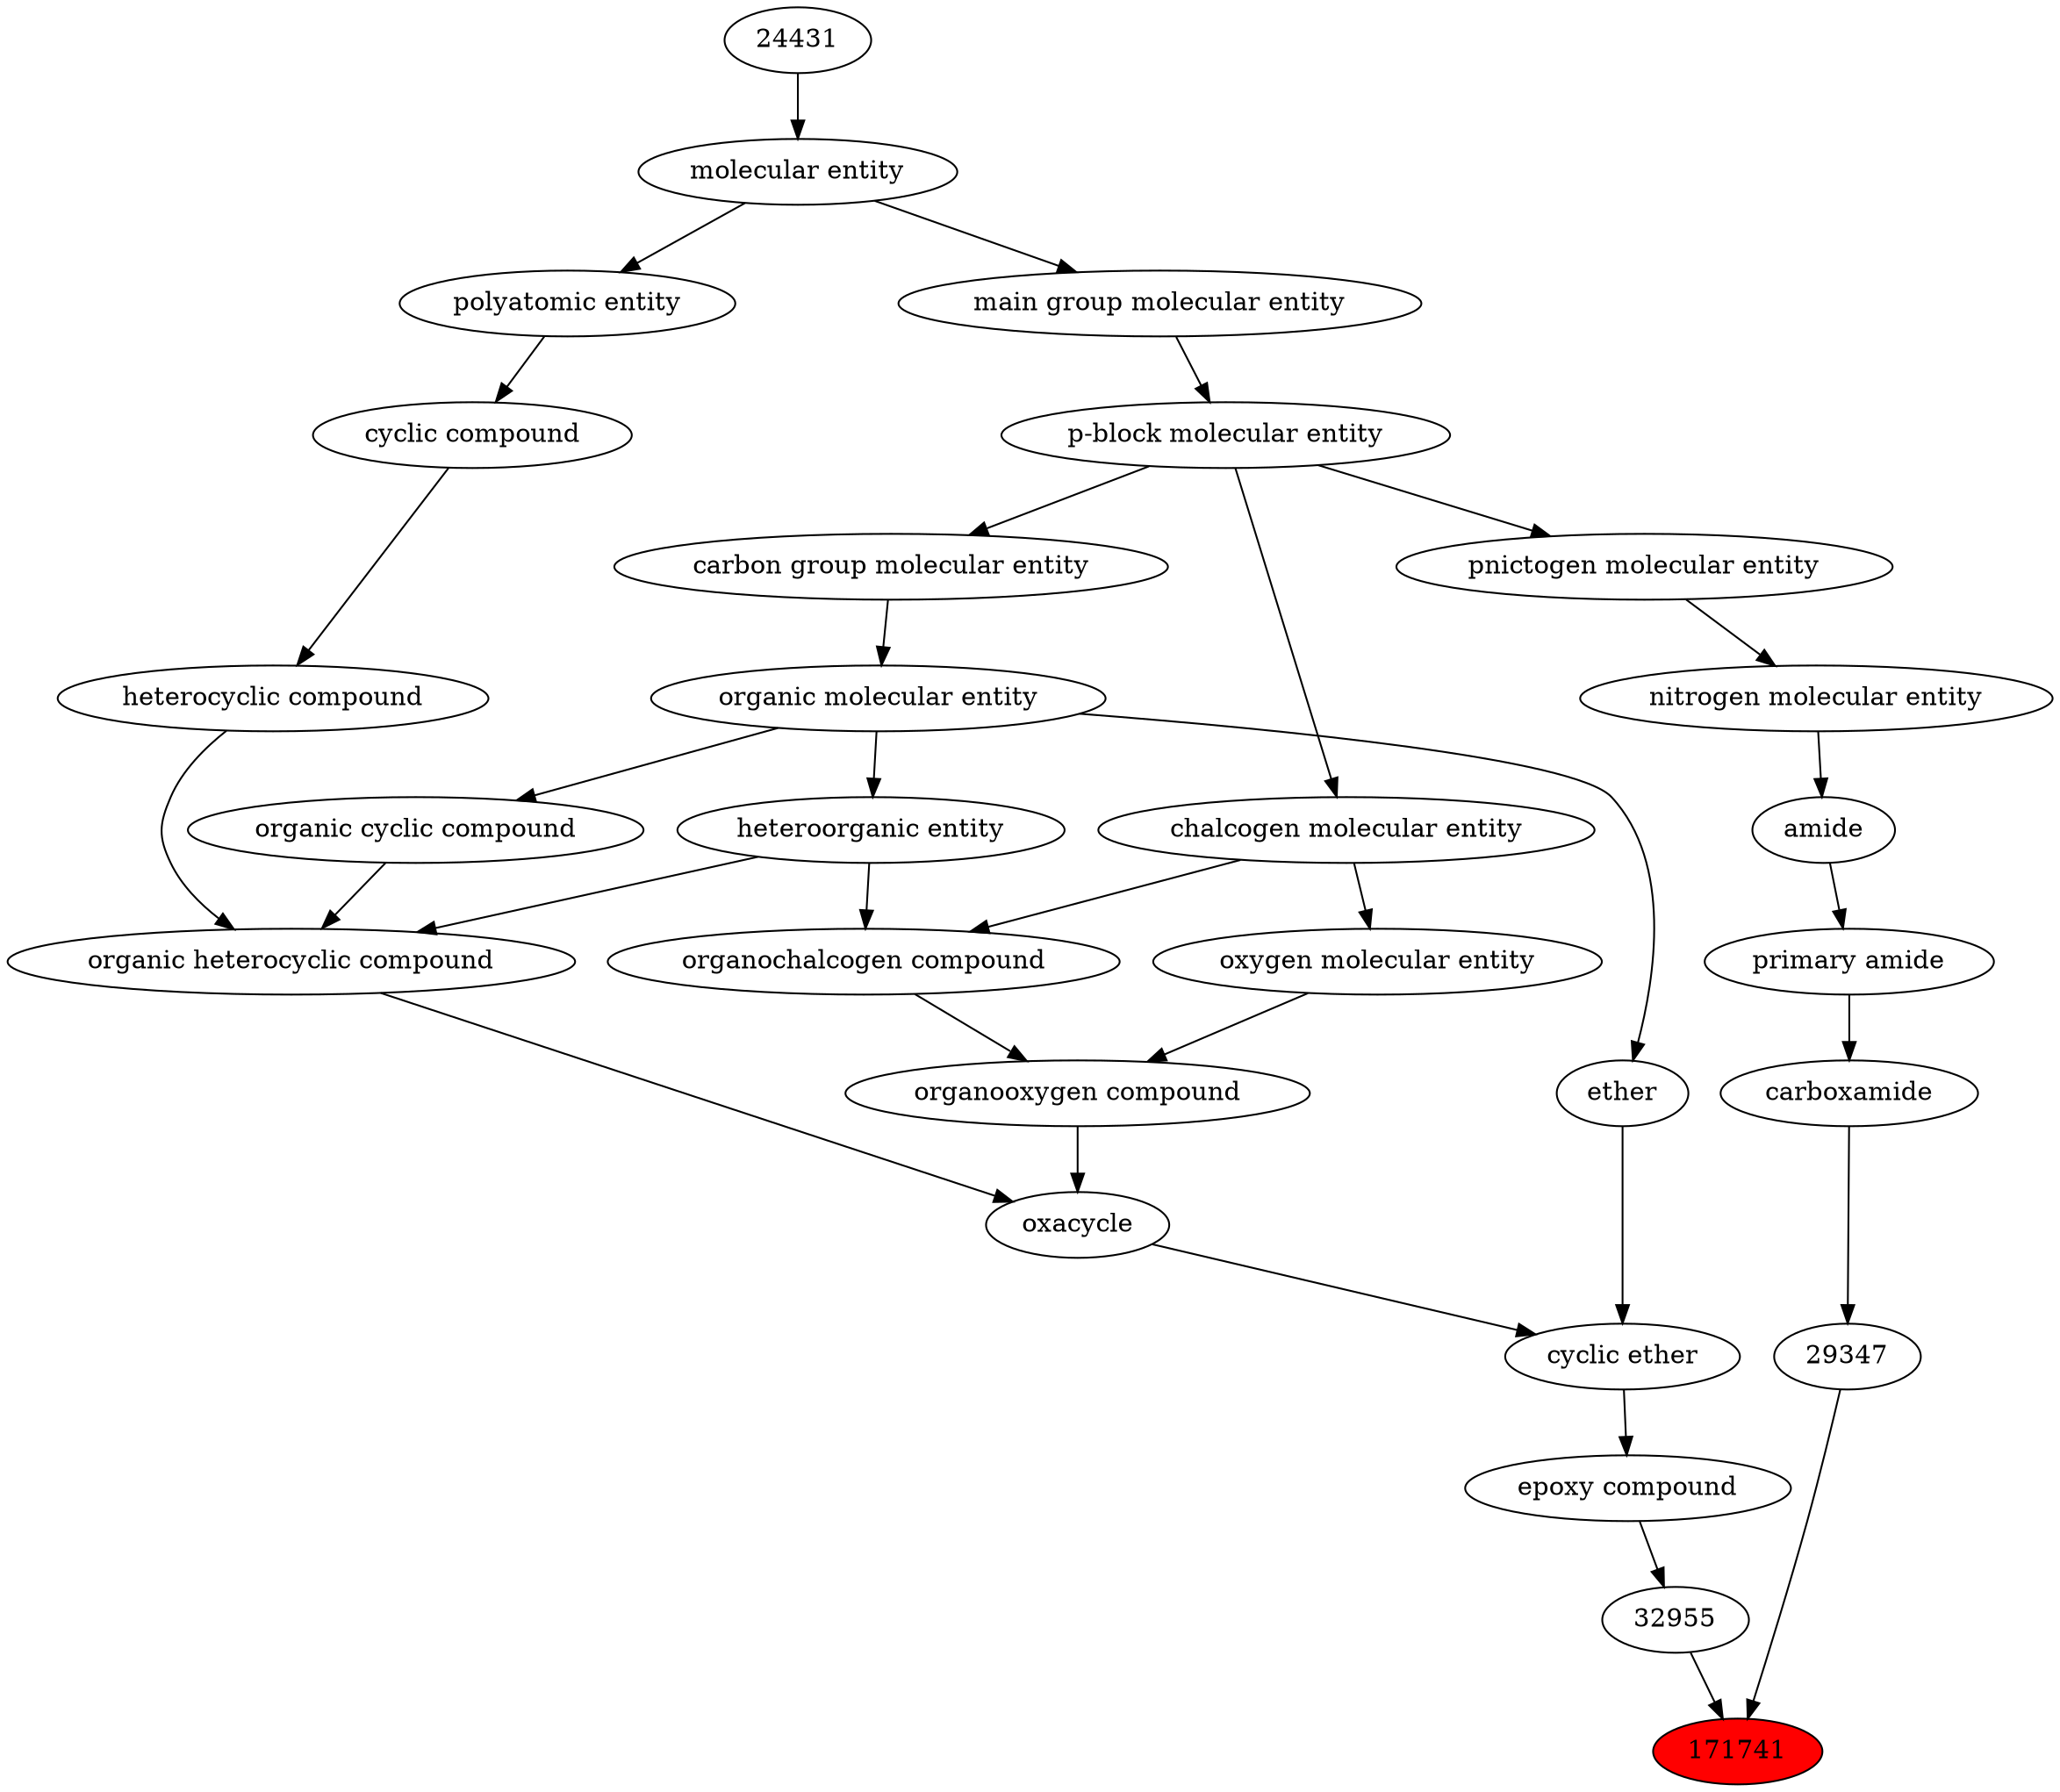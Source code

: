 digraph tree{ 
171741 [label="171741" fillcolor=red style=filled]
29347 -> 171741
32955 -> 171741
29347 [label="29347"]
37622 -> 29347
32955 [label="32955"]
37407 -> 32955
37622 [label="carboxamide"]
33256 -> 37622
37407 [label="epoxy compound"]
37406 -> 37407
33256 [label="primary amide"]
32988 -> 33256
37406 [label="cyclic ether"]
25698 -> 37406
38104 -> 37406
32988 [label="amide"]
51143 -> 32988
25698 [label="ether"]
50860 -> 25698
38104 [label="oxacycle"]
24532 -> 38104
36963 -> 38104
51143 [label="nitrogen molecular entity"]
33302 -> 51143
50860 [label="organic molecular entity"]
33582 -> 50860
24532 [label="organic heterocyclic compound"]
33285 -> 24532
33832 -> 24532
5686 -> 24532
36963 [label="organooxygen compound"]
36962 -> 36963
25806 -> 36963
33302 [label="pnictogen molecular entity"]
33675 -> 33302
33582 [label="carbon group molecular entity"]
33675 -> 33582
33285 [label="heteroorganic entity"]
50860 -> 33285
33832 [label="organic cyclic compound"]
50860 -> 33832
5686 [label="heterocyclic compound"]
33595 -> 5686
36962 [label="organochalcogen compound"]
33285 -> 36962
33304 -> 36962
25806 [label="oxygen molecular entity"]
33304 -> 25806
33675 [label="p-block molecular entity"]
33579 -> 33675
33595 [label="cyclic compound"]
36357 -> 33595
33304 [label="chalcogen molecular entity"]
33675 -> 33304
33579 [label="main group molecular entity"]
23367 -> 33579
36357 [label="polyatomic entity"]
23367 -> 36357
23367 [label="molecular entity"]
24431 -> 23367
24431 [label="24431"]
}